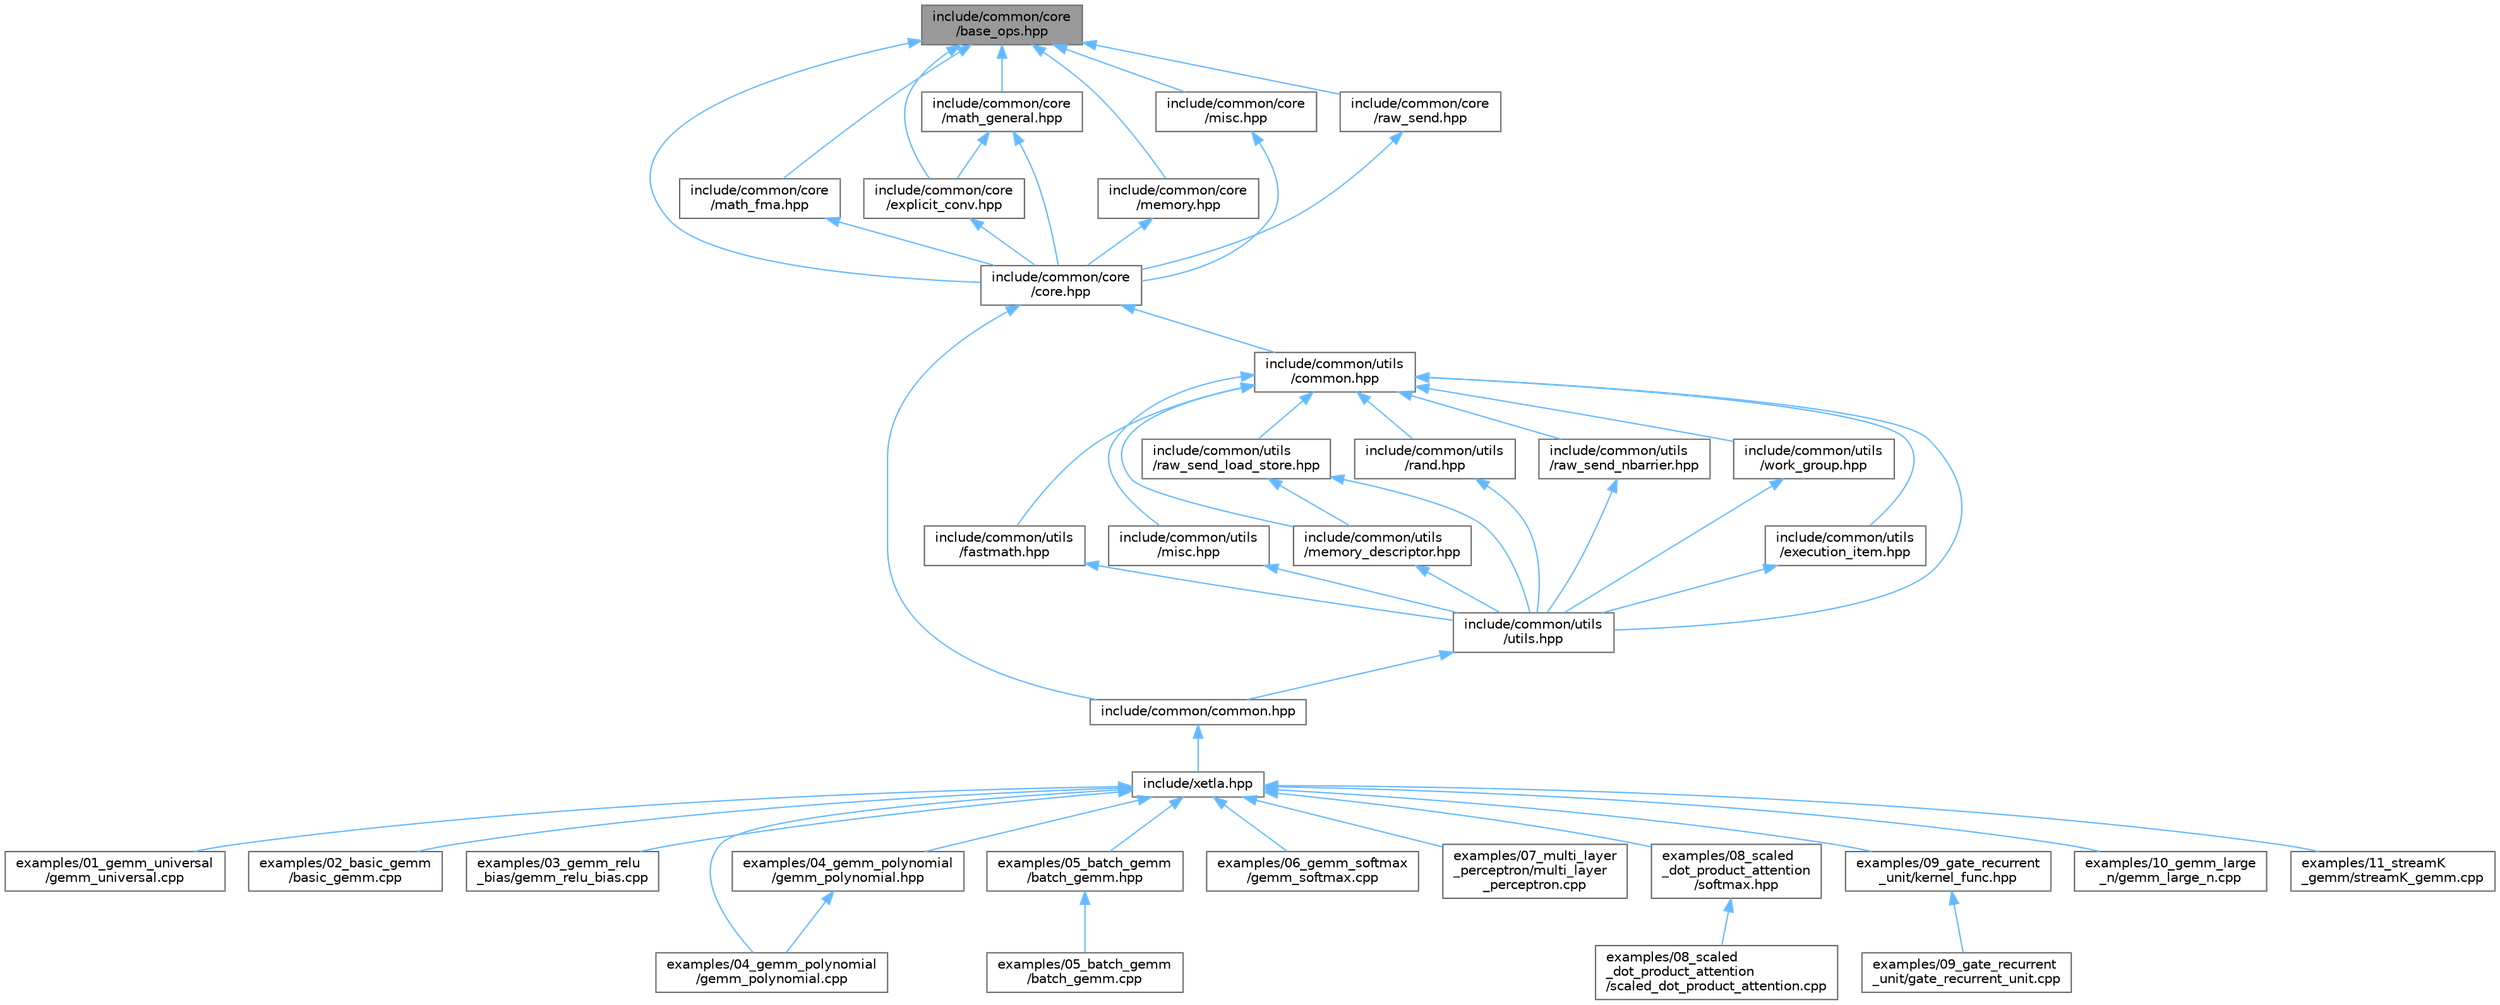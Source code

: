 digraph "include/common/core/base_ops.hpp"
{
 // LATEX_PDF_SIZE
  bgcolor="transparent";
  edge [fontname=Helvetica,fontsize=10,labelfontname=Helvetica,labelfontsize=10];
  node [fontname=Helvetica,fontsize=10,shape=box,height=0.2,width=0.4];
  Node1 [id="Node000001",label="include/common/core\l/base_ops.hpp",height=0.2,width=0.4,color="gray40", fillcolor="grey60", style="filled", fontcolor="black",tooltip="C++ API."];
  Node1 -> Node2 [id="edge1_Node000001_Node000002",dir="back",color="steelblue1",style="solid",tooltip=" "];
  Node2 [id="Node000002",label="include/common/core\l/core.hpp",height=0.2,width=0.4,color="grey40", fillcolor="white", style="filled",URL="$core_8hpp.html",tooltip="C++ API."];
  Node2 -> Node3 [id="edge2_Node000002_Node000003",dir="back",color="steelblue1",style="solid",tooltip=" "];
  Node3 [id="Node000003",label="include/common/common.hpp",height=0.2,width=0.4,color="grey40", fillcolor="white", style="filled",URL="$common_2common_8hpp.html",tooltip="C++ API."];
  Node3 -> Node4 [id="edge3_Node000003_Node000004",dir="back",color="steelblue1",style="solid",tooltip=" "];
  Node4 [id="Node000004",label="include/xetla.hpp",height=0.2,width=0.4,color="grey40", fillcolor="white", style="filled",URL="$xetla_8hpp.html",tooltip="C++ API."];
  Node4 -> Node5 [id="edge4_Node000004_Node000005",dir="back",color="steelblue1",style="solid",tooltip=" "];
  Node5 [id="Node000005",label="examples/01_gemm_universal\l/gemm_universal.cpp",height=0.2,width=0.4,color="grey40", fillcolor="white", style="filled",URL="$gemm__universal_8cpp.html",tooltip=" "];
  Node4 -> Node6 [id="edge5_Node000004_Node000006",dir="back",color="steelblue1",style="solid",tooltip=" "];
  Node6 [id="Node000006",label="examples/02_basic_gemm\l/basic_gemm.cpp",height=0.2,width=0.4,color="grey40", fillcolor="white", style="filled",URL="$basic__gemm_8cpp.html",tooltip=" "];
  Node4 -> Node7 [id="edge6_Node000004_Node000007",dir="back",color="steelblue1",style="solid",tooltip=" "];
  Node7 [id="Node000007",label="examples/03_gemm_relu\l_bias/gemm_relu_bias.cpp",height=0.2,width=0.4,color="grey40", fillcolor="white", style="filled",URL="$gemm__relu__bias_8cpp.html",tooltip=" "];
  Node4 -> Node8 [id="edge7_Node000004_Node000008",dir="back",color="steelblue1",style="solid",tooltip=" "];
  Node8 [id="Node000008",label="examples/04_gemm_polynomial\l/gemm_polynomial.cpp",height=0.2,width=0.4,color="grey40", fillcolor="white", style="filled",URL="$gemm__polynomial_8cpp.html",tooltip=" "];
  Node4 -> Node9 [id="edge8_Node000004_Node000009",dir="back",color="steelblue1",style="solid",tooltip=" "];
  Node9 [id="Node000009",label="examples/04_gemm_polynomial\l/gemm_polynomial.hpp",height=0.2,width=0.4,color="grey40", fillcolor="white", style="filled",URL="$gemm__polynomial_8hpp.html",tooltip=" "];
  Node9 -> Node8 [id="edge9_Node000009_Node000008",dir="back",color="steelblue1",style="solid",tooltip=" "];
  Node4 -> Node10 [id="edge10_Node000004_Node000010",dir="back",color="steelblue1",style="solid",tooltip=" "];
  Node10 [id="Node000010",label="examples/05_batch_gemm\l/batch_gemm.hpp",height=0.2,width=0.4,color="grey40", fillcolor="white", style="filled",URL="$batch__gemm_8hpp.html",tooltip="C++ API."];
  Node10 -> Node11 [id="edge11_Node000010_Node000011",dir="back",color="steelblue1",style="solid",tooltip=" "];
  Node11 [id="Node000011",label="examples/05_batch_gemm\l/batch_gemm.cpp",height=0.2,width=0.4,color="grey40", fillcolor="white", style="filled",URL="$batch__gemm_8cpp.html",tooltip=" "];
  Node4 -> Node12 [id="edge12_Node000004_Node000012",dir="back",color="steelblue1",style="solid",tooltip=" "];
  Node12 [id="Node000012",label="examples/06_gemm_softmax\l/gemm_softmax.cpp",height=0.2,width=0.4,color="grey40", fillcolor="white", style="filled",URL="$gemm__softmax_8cpp.html",tooltip=" "];
  Node4 -> Node13 [id="edge13_Node000004_Node000013",dir="back",color="steelblue1",style="solid",tooltip=" "];
  Node13 [id="Node000013",label="examples/07_multi_layer\l_perceptron/multi_layer\l_perceptron.cpp",height=0.2,width=0.4,color="grey40", fillcolor="white", style="filled",URL="$multi__layer__perceptron_8cpp.html",tooltip=" "];
  Node4 -> Node14 [id="edge14_Node000004_Node000014",dir="back",color="steelblue1",style="solid",tooltip=" "];
  Node14 [id="Node000014",label="examples/08_scaled\l_dot_product_attention\l/softmax.hpp",height=0.2,width=0.4,color="grey40", fillcolor="white", style="filled",URL="$examples_208__scaled__dot__product__attention_2softmax_8hpp.html",tooltip=" "];
  Node14 -> Node15 [id="edge15_Node000014_Node000015",dir="back",color="steelblue1",style="solid",tooltip=" "];
  Node15 [id="Node000015",label="examples/08_scaled\l_dot_product_attention\l/scaled_dot_product_attention.cpp",height=0.2,width=0.4,color="grey40", fillcolor="white", style="filled",URL="$scaled__dot__product__attention_8cpp.html",tooltip=" "];
  Node4 -> Node16 [id="edge16_Node000004_Node000016",dir="back",color="steelblue1",style="solid",tooltip=" "];
  Node16 [id="Node000016",label="examples/09_gate_recurrent\l_unit/kernel_func.hpp",height=0.2,width=0.4,color="grey40", fillcolor="white", style="filled",URL="$kernel__func_8hpp.html",tooltip=" "];
  Node16 -> Node17 [id="edge17_Node000016_Node000017",dir="back",color="steelblue1",style="solid",tooltip=" "];
  Node17 [id="Node000017",label="examples/09_gate_recurrent\l_unit/gate_recurrent_unit.cpp",height=0.2,width=0.4,color="grey40", fillcolor="white", style="filled",URL="$gate__recurrent__unit_8cpp.html",tooltip=" "];
  Node4 -> Node18 [id="edge18_Node000004_Node000018",dir="back",color="steelblue1",style="solid",tooltip=" "];
  Node18 [id="Node000018",label="examples/10_gemm_large\l_n/gemm_large_n.cpp",height=0.2,width=0.4,color="grey40", fillcolor="white", style="filled",URL="$gemm__large__n_8cpp.html",tooltip=" "];
  Node4 -> Node19 [id="edge19_Node000004_Node000019",dir="back",color="steelblue1",style="solid",tooltip=" "];
  Node19 [id="Node000019",label="examples/11_streamK\l_gemm/streamK_gemm.cpp",height=0.2,width=0.4,color="grey40", fillcolor="white", style="filled",URL="$streamK__gemm_8cpp.html",tooltip=" "];
  Node2 -> Node20 [id="edge20_Node000002_Node000020",dir="back",color="steelblue1",style="solid",tooltip=" "];
  Node20 [id="Node000020",label="include/common/utils\l/common.hpp",height=0.2,width=0.4,color="grey40", fillcolor="white", style="filled",URL="$common_2utils_2common_8hpp.html",tooltip="C++ API."];
  Node20 -> Node21 [id="edge21_Node000020_Node000021",dir="back",color="steelblue1",style="solid",tooltip=" "];
  Node21 [id="Node000021",label="include/common/utils\l/execution_item.hpp",height=0.2,width=0.4,color="grey40", fillcolor="white", style="filled",URL="$execution__item_8hpp.html",tooltip="C++ API."];
  Node21 -> Node22 [id="edge22_Node000021_Node000022",dir="back",color="steelblue1",style="solid",tooltip=" "];
  Node22 [id="Node000022",label="include/common/utils\l/utils.hpp",height=0.2,width=0.4,color="grey40", fillcolor="white", style="filled",URL="$utils_8hpp.html",tooltip=" "];
  Node22 -> Node3 [id="edge23_Node000022_Node000003",dir="back",color="steelblue1",style="solid",tooltip=" "];
  Node20 -> Node23 [id="edge24_Node000020_Node000023",dir="back",color="steelblue1",style="solid",tooltip=" "];
  Node23 [id="Node000023",label="include/common/utils\l/fastmath.hpp",height=0.2,width=0.4,color="grey40", fillcolor="white", style="filled",URL="$fastmath_8hpp.html",tooltip="C++ API."];
  Node23 -> Node22 [id="edge25_Node000023_Node000022",dir="back",color="steelblue1",style="solid",tooltip=" "];
  Node20 -> Node24 [id="edge26_Node000020_Node000024",dir="back",color="steelblue1",style="solid",tooltip=" "];
  Node24 [id="Node000024",label="include/common/utils\l/memory_descriptor.hpp",height=0.2,width=0.4,color="grey40", fillcolor="white", style="filled",URL="$memory__descriptor_8hpp.html",tooltip="C++ API."];
  Node24 -> Node22 [id="edge27_Node000024_Node000022",dir="back",color="steelblue1",style="solid",tooltip=" "];
  Node20 -> Node25 [id="edge28_Node000020_Node000025",dir="back",color="steelblue1",style="solid",tooltip=" "];
  Node25 [id="Node000025",label="include/common/utils\l/misc.hpp",height=0.2,width=0.4,color="grey40", fillcolor="white", style="filled",URL="$utils_2misc_8hpp.html",tooltip="C++ API."];
  Node25 -> Node22 [id="edge29_Node000025_Node000022",dir="back",color="steelblue1",style="solid",tooltip=" "];
  Node20 -> Node26 [id="edge30_Node000020_Node000026",dir="back",color="steelblue1",style="solid",tooltip=" "];
  Node26 [id="Node000026",label="include/common/utils\l/rand.hpp",height=0.2,width=0.4,color="grey40", fillcolor="white", style="filled",URL="$rand_8hpp.html",tooltip="C++ API."];
  Node26 -> Node22 [id="edge31_Node000026_Node000022",dir="back",color="steelblue1",style="solid",tooltip=" "];
  Node20 -> Node27 [id="edge32_Node000020_Node000027",dir="back",color="steelblue1",style="solid",tooltip=" "];
  Node27 [id="Node000027",label="include/common/utils\l/raw_send_load_store.hpp",height=0.2,width=0.4,color="grey40", fillcolor="white", style="filled",URL="$raw__send__load__store_8hpp.html",tooltip="C++ API."];
  Node27 -> Node24 [id="edge33_Node000027_Node000024",dir="back",color="steelblue1",style="solid",tooltip=" "];
  Node27 -> Node22 [id="edge34_Node000027_Node000022",dir="back",color="steelblue1",style="solid",tooltip=" "];
  Node20 -> Node28 [id="edge35_Node000020_Node000028",dir="back",color="steelblue1",style="solid",tooltip=" "];
  Node28 [id="Node000028",label="include/common/utils\l/raw_send_nbarrier.hpp",height=0.2,width=0.4,color="grey40", fillcolor="white", style="filled",URL="$raw__send__nbarrier_8hpp.html",tooltip="C++ API."];
  Node28 -> Node22 [id="edge36_Node000028_Node000022",dir="back",color="steelblue1",style="solid",tooltip=" "];
  Node20 -> Node22 [id="edge37_Node000020_Node000022",dir="back",color="steelblue1",style="solid",tooltip=" "];
  Node20 -> Node29 [id="edge38_Node000020_Node000029",dir="back",color="steelblue1",style="solid",tooltip=" "];
  Node29 [id="Node000029",label="include/common/utils\l/work_group.hpp",height=0.2,width=0.4,color="grey40", fillcolor="white", style="filled",URL="$work__group_8hpp.html",tooltip="C++ API."];
  Node29 -> Node22 [id="edge39_Node000029_Node000022",dir="back",color="steelblue1",style="solid",tooltip=" "];
  Node1 -> Node30 [id="edge40_Node000001_Node000030",dir="back",color="steelblue1",style="solid",tooltip=" "];
  Node30 [id="Node000030",label="include/common/core\l/explicit_conv.hpp",height=0.2,width=0.4,color="grey40", fillcolor="white", style="filled",URL="$explicit__conv_8hpp.html",tooltip="C++ API."];
  Node30 -> Node2 [id="edge41_Node000030_Node000002",dir="back",color="steelblue1",style="solid",tooltip=" "];
  Node1 -> Node31 [id="edge42_Node000001_Node000031",dir="back",color="steelblue1",style="solid",tooltip=" "];
  Node31 [id="Node000031",label="include/common/core\l/math_fma.hpp",height=0.2,width=0.4,color="grey40", fillcolor="white", style="filled",URL="$math__fma_8hpp.html",tooltip="C++ API."];
  Node31 -> Node2 [id="edge43_Node000031_Node000002",dir="back",color="steelblue1",style="solid",tooltip=" "];
  Node1 -> Node32 [id="edge44_Node000001_Node000032",dir="back",color="steelblue1",style="solid",tooltip=" "];
  Node32 [id="Node000032",label="include/common/core\l/math_general.hpp",height=0.2,width=0.4,color="grey40", fillcolor="white", style="filled",URL="$math__general_8hpp.html",tooltip="C++ API."];
  Node32 -> Node2 [id="edge45_Node000032_Node000002",dir="back",color="steelblue1",style="solid",tooltip=" "];
  Node32 -> Node30 [id="edge46_Node000032_Node000030",dir="back",color="steelblue1",style="solid",tooltip=" "];
  Node1 -> Node33 [id="edge47_Node000001_Node000033",dir="back",color="steelblue1",style="solid",tooltip=" "];
  Node33 [id="Node000033",label="include/common/core\l/memory.hpp",height=0.2,width=0.4,color="grey40", fillcolor="white", style="filled",URL="$memory_8hpp.html",tooltip="C++ API."];
  Node33 -> Node2 [id="edge48_Node000033_Node000002",dir="back",color="steelblue1",style="solid",tooltip=" "];
  Node1 -> Node34 [id="edge49_Node000001_Node000034",dir="back",color="steelblue1",style="solid",tooltip=" "];
  Node34 [id="Node000034",label="include/common/core\l/misc.hpp",height=0.2,width=0.4,color="grey40", fillcolor="white", style="filled",URL="$core_2misc_8hpp.html",tooltip="C++ API."];
  Node34 -> Node2 [id="edge50_Node000034_Node000002",dir="back",color="steelblue1",style="solid",tooltip=" "];
  Node1 -> Node35 [id="edge51_Node000001_Node000035",dir="back",color="steelblue1",style="solid",tooltip=" "];
  Node35 [id="Node000035",label="include/common/core\l/raw_send.hpp",height=0.2,width=0.4,color="grey40", fillcolor="white", style="filled",URL="$raw__send_8hpp.html",tooltip="C++ API."];
  Node35 -> Node2 [id="edge52_Node000035_Node000002",dir="back",color="steelblue1",style="solid",tooltip=" "];
}
